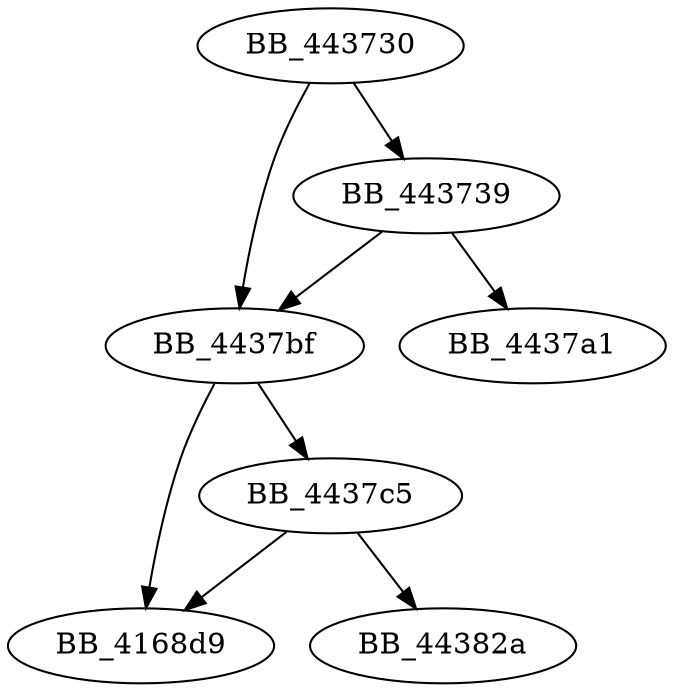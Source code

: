 DiGraph sub_443730{
BB_443730->BB_443739
BB_443730->BB_4437bf
BB_443739->BB_4437a1
BB_443739->BB_4437bf
BB_4437bf->BB_4168d9
BB_4437bf->BB_4437c5
BB_4437c5->BB_4168d9
BB_4437c5->BB_44382a
}
